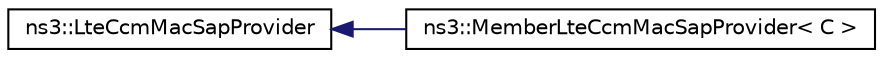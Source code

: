 digraph "Graphical Class Hierarchy"
{
 // LATEX_PDF_SIZE
  edge [fontname="Helvetica",fontsize="10",labelfontname="Helvetica",labelfontsize="10"];
  node [fontname="Helvetica",fontsize="10",shape=record];
  rankdir="LR";
  Node0 [label="ns3::LteCcmMacSapProvider",height=0.2,width=0.4,color="black", fillcolor="white", style="filled",URL="$classns3_1_1_lte_ccm_mac_sap_provider.html",tooltip="Service Access Point (SAP) offered by the component carrier manager (CCM) by MAC to CCM."];
  Node0 -> Node1 [dir="back",color="midnightblue",fontsize="10",style="solid",fontname="Helvetica"];
  Node1 [label="ns3::MemberLteCcmMacSapProvider\< C \>",height=0.2,width=0.4,color="black", fillcolor="white", style="filled",URL="$classns3_1_1_member_lte_ccm_mac_sap_provider.html",tooltip="MemberLteCcmMacSapProvider class."];
}
